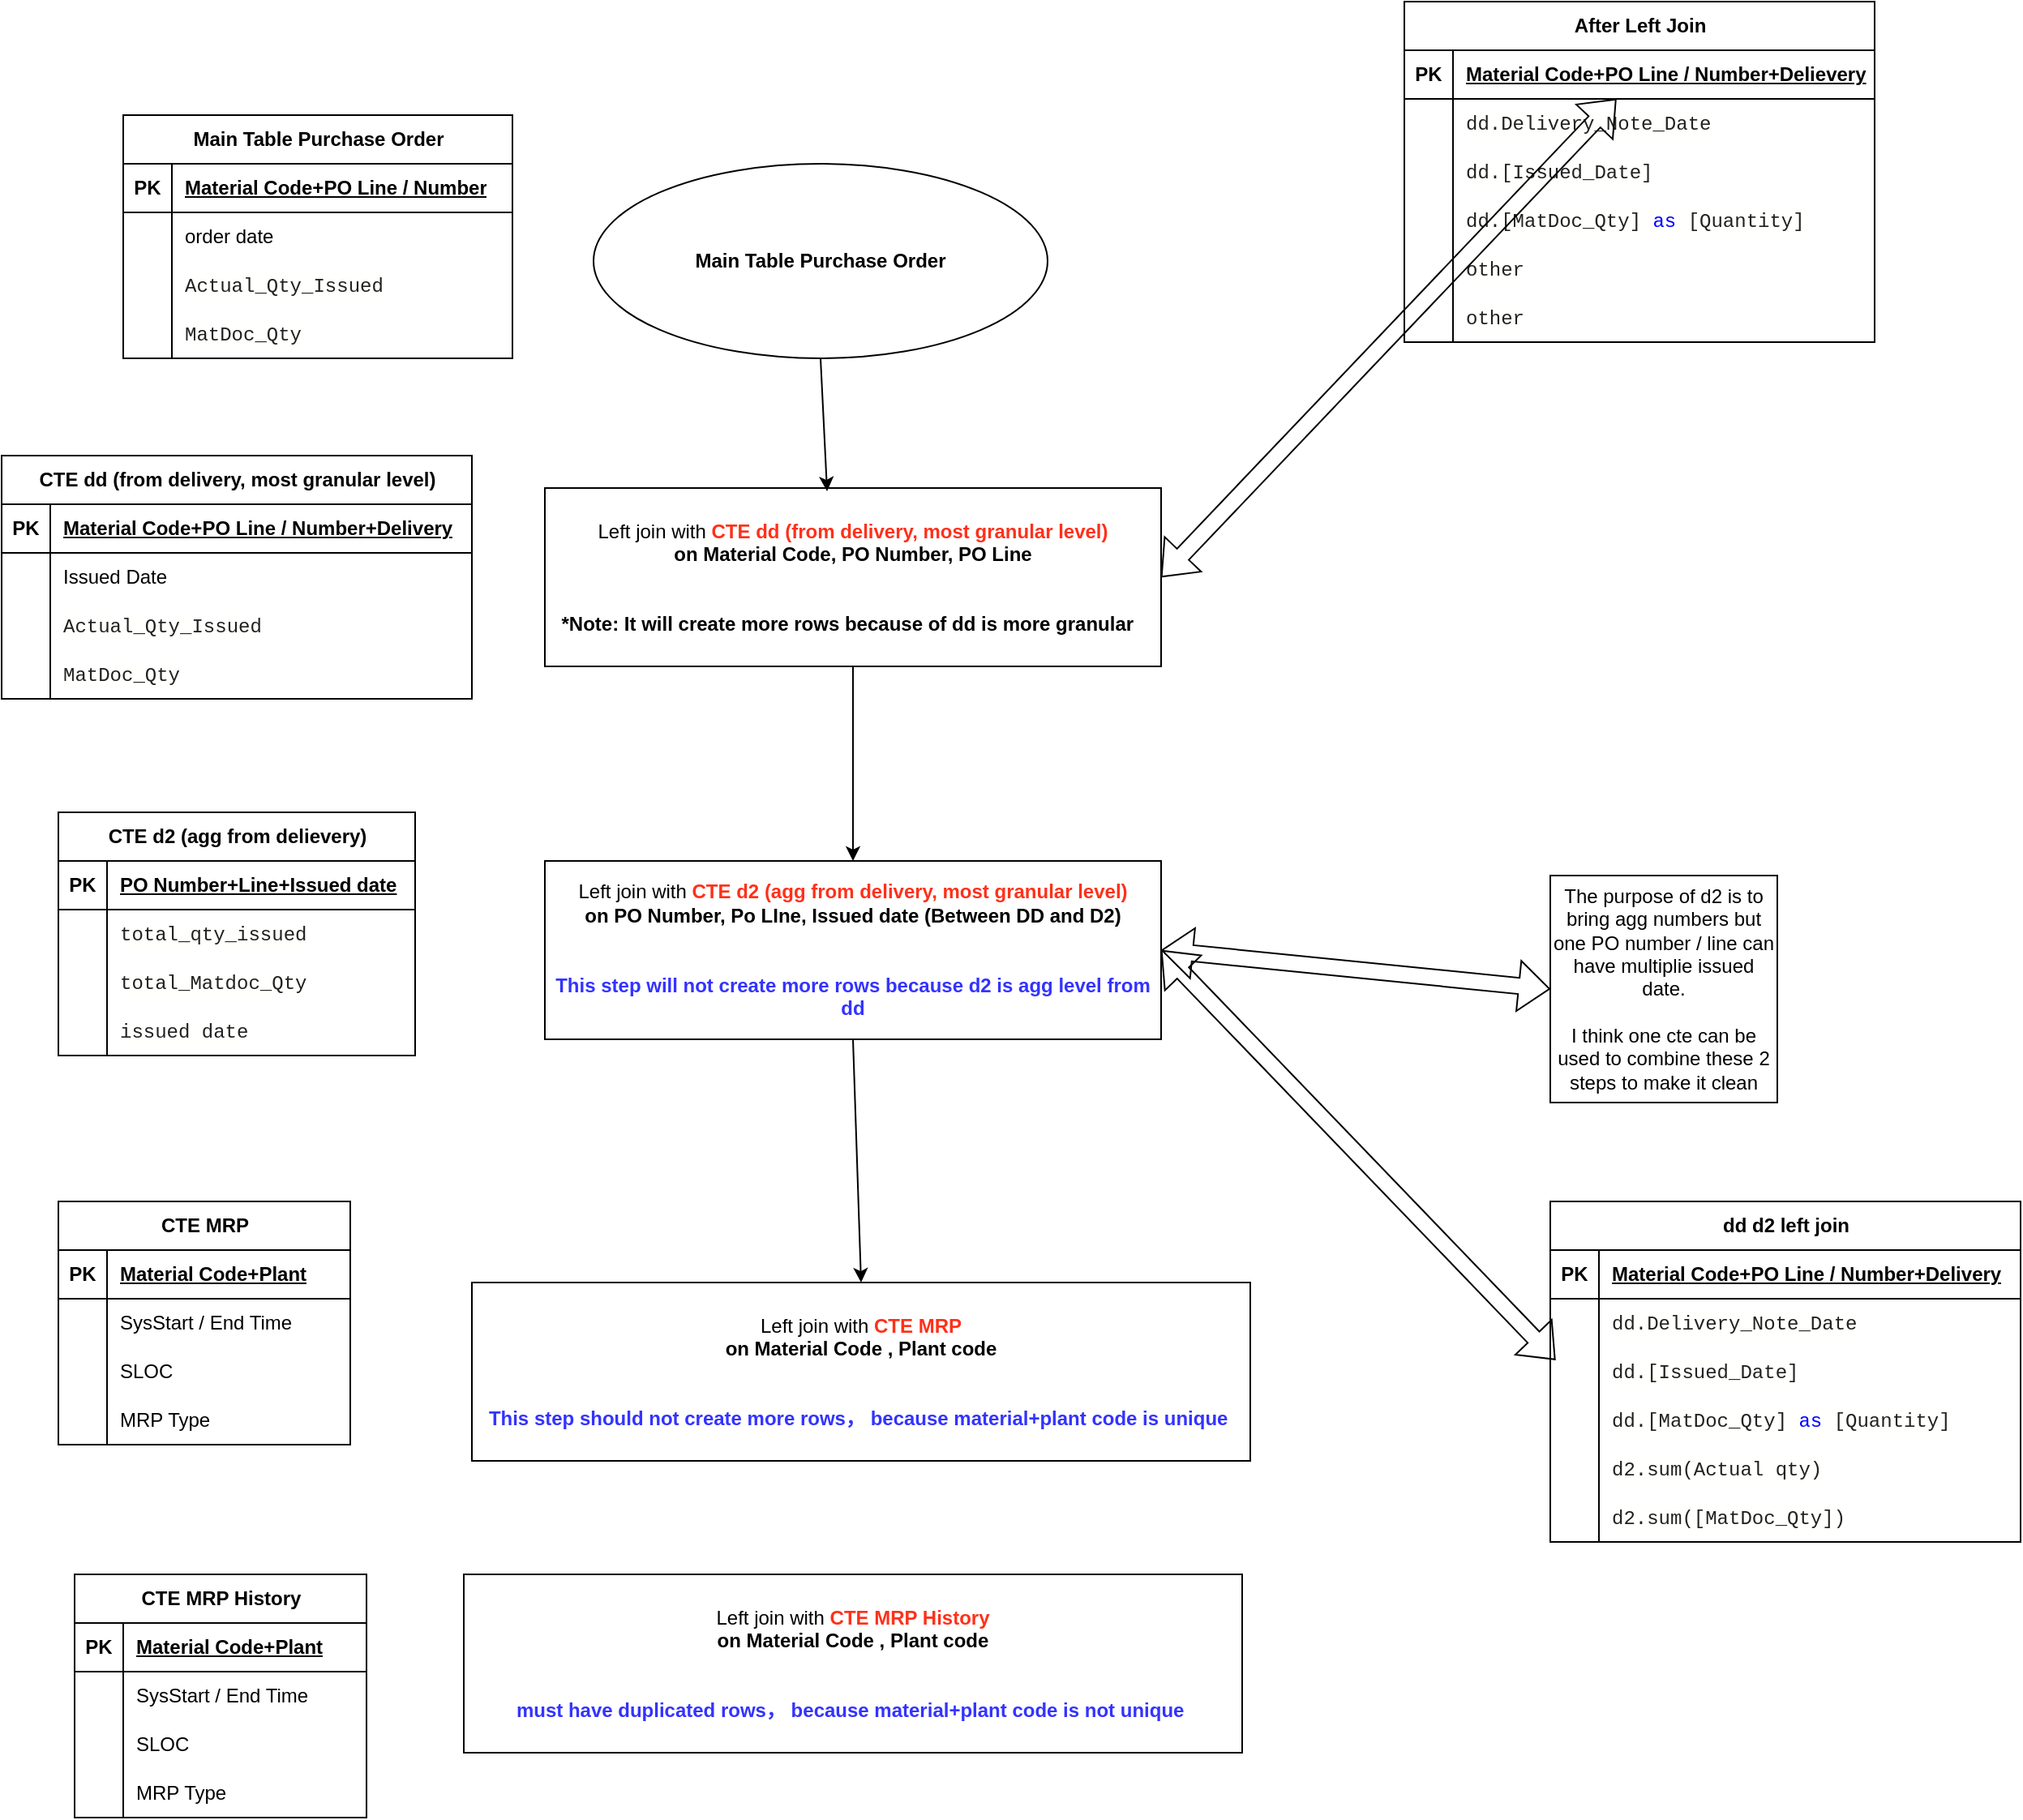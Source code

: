 <mxfile version="28.1.2">
  <diagram name="Page-1" id="b_fmg-9a3Ya5XSpqHA3M">
    <mxGraphModel dx="1418" dy="760" grid="1" gridSize="10" guides="1" tooltips="1" connect="1" arrows="1" fold="1" page="1" pageScale="1" pageWidth="827" pageHeight="1169" math="0" shadow="0">
      <root>
        <mxCell id="0" />
        <mxCell id="1" parent="0" />
        <mxCell id="8E-7h7TBiDovchugmEHx-1" value="CTE MRP" style="shape=table;startSize=30;container=1;collapsible=1;childLayout=tableLayout;fixedRows=1;rowLines=0;fontStyle=1;align=center;resizeLast=1;html=1;" vertex="1" parent="1">
          <mxGeometry x="395" y="920" width="180" height="150" as="geometry" />
        </mxCell>
        <mxCell id="8E-7h7TBiDovchugmEHx-2" value="" style="shape=tableRow;horizontal=0;startSize=0;swimlaneHead=0;swimlaneBody=0;fillColor=none;collapsible=0;dropTarget=0;points=[[0,0.5],[1,0.5]];portConstraint=eastwest;top=0;left=0;right=0;bottom=1;" vertex="1" parent="8E-7h7TBiDovchugmEHx-1">
          <mxGeometry y="30" width="180" height="30" as="geometry" />
        </mxCell>
        <mxCell id="8E-7h7TBiDovchugmEHx-3" value="PK" style="shape=partialRectangle;connectable=0;fillColor=none;top=0;left=0;bottom=0;right=0;fontStyle=1;overflow=hidden;whiteSpace=wrap;html=1;" vertex="1" parent="8E-7h7TBiDovchugmEHx-2">
          <mxGeometry width="30" height="30" as="geometry">
            <mxRectangle width="30" height="30" as="alternateBounds" />
          </mxGeometry>
        </mxCell>
        <mxCell id="8E-7h7TBiDovchugmEHx-4" value="Material Code+Plant" style="shape=partialRectangle;connectable=0;fillColor=none;top=0;left=0;bottom=0;right=0;align=left;spacingLeft=6;fontStyle=5;overflow=hidden;whiteSpace=wrap;html=1;" vertex="1" parent="8E-7h7TBiDovchugmEHx-2">
          <mxGeometry x="30" width="150" height="30" as="geometry">
            <mxRectangle width="150" height="30" as="alternateBounds" />
          </mxGeometry>
        </mxCell>
        <mxCell id="8E-7h7TBiDovchugmEHx-5" value="" style="shape=tableRow;horizontal=0;startSize=0;swimlaneHead=0;swimlaneBody=0;fillColor=none;collapsible=0;dropTarget=0;points=[[0,0.5],[1,0.5]];portConstraint=eastwest;top=0;left=0;right=0;bottom=0;" vertex="1" parent="8E-7h7TBiDovchugmEHx-1">
          <mxGeometry y="60" width="180" height="30" as="geometry" />
        </mxCell>
        <mxCell id="8E-7h7TBiDovchugmEHx-6" value="" style="shape=partialRectangle;connectable=0;fillColor=none;top=0;left=0;bottom=0;right=0;editable=1;overflow=hidden;whiteSpace=wrap;html=1;" vertex="1" parent="8E-7h7TBiDovchugmEHx-5">
          <mxGeometry width="30" height="30" as="geometry">
            <mxRectangle width="30" height="30" as="alternateBounds" />
          </mxGeometry>
        </mxCell>
        <mxCell id="8E-7h7TBiDovchugmEHx-7" value="SysStart / End Time" style="shape=partialRectangle;connectable=0;fillColor=none;top=0;left=0;bottom=0;right=0;align=left;spacingLeft=6;overflow=hidden;whiteSpace=wrap;html=1;" vertex="1" parent="8E-7h7TBiDovchugmEHx-5">
          <mxGeometry x="30" width="150" height="30" as="geometry">
            <mxRectangle width="150" height="30" as="alternateBounds" />
          </mxGeometry>
        </mxCell>
        <mxCell id="8E-7h7TBiDovchugmEHx-8" value="" style="shape=tableRow;horizontal=0;startSize=0;swimlaneHead=0;swimlaneBody=0;fillColor=none;collapsible=0;dropTarget=0;points=[[0,0.5],[1,0.5]];portConstraint=eastwest;top=0;left=0;right=0;bottom=0;" vertex="1" parent="8E-7h7TBiDovchugmEHx-1">
          <mxGeometry y="90" width="180" height="30" as="geometry" />
        </mxCell>
        <mxCell id="8E-7h7TBiDovchugmEHx-9" value="" style="shape=partialRectangle;connectable=0;fillColor=none;top=0;left=0;bottom=0;right=0;editable=1;overflow=hidden;whiteSpace=wrap;html=1;" vertex="1" parent="8E-7h7TBiDovchugmEHx-8">
          <mxGeometry width="30" height="30" as="geometry">
            <mxRectangle width="30" height="30" as="alternateBounds" />
          </mxGeometry>
        </mxCell>
        <mxCell id="8E-7h7TBiDovchugmEHx-10" value="SLOC" style="shape=partialRectangle;connectable=0;fillColor=none;top=0;left=0;bottom=0;right=0;align=left;spacingLeft=6;overflow=hidden;whiteSpace=wrap;html=1;" vertex="1" parent="8E-7h7TBiDovchugmEHx-8">
          <mxGeometry x="30" width="150" height="30" as="geometry">
            <mxRectangle width="150" height="30" as="alternateBounds" />
          </mxGeometry>
        </mxCell>
        <mxCell id="8E-7h7TBiDovchugmEHx-11" value="" style="shape=tableRow;horizontal=0;startSize=0;swimlaneHead=0;swimlaneBody=0;fillColor=none;collapsible=0;dropTarget=0;points=[[0,0.5],[1,0.5]];portConstraint=eastwest;top=0;left=0;right=0;bottom=0;" vertex="1" parent="8E-7h7TBiDovchugmEHx-1">
          <mxGeometry y="120" width="180" height="30" as="geometry" />
        </mxCell>
        <mxCell id="8E-7h7TBiDovchugmEHx-12" value="" style="shape=partialRectangle;connectable=0;fillColor=none;top=0;left=0;bottom=0;right=0;editable=1;overflow=hidden;whiteSpace=wrap;html=1;" vertex="1" parent="8E-7h7TBiDovchugmEHx-11">
          <mxGeometry width="30" height="30" as="geometry">
            <mxRectangle width="30" height="30" as="alternateBounds" />
          </mxGeometry>
        </mxCell>
        <mxCell id="8E-7h7TBiDovchugmEHx-13" value="MRP Type" style="shape=partialRectangle;connectable=0;fillColor=none;top=0;left=0;bottom=0;right=0;align=left;spacingLeft=6;overflow=hidden;whiteSpace=wrap;html=1;" vertex="1" parent="8E-7h7TBiDovchugmEHx-11">
          <mxGeometry x="30" width="150" height="30" as="geometry">
            <mxRectangle width="150" height="30" as="alternateBounds" />
          </mxGeometry>
        </mxCell>
        <mxCell id="8E-7h7TBiDovchugmEHx-14" value="CTE MRP History" style="shape=table;startSize=30;container=1;collapsible=1;childLayout=tableLayout;fixedRows=1;rowLines=0;fontStyle=1;align=center;resizeLast=1;html=1;" vertex="1" parent="1">
          <mxGeometry x="405" y="1150" width="180" height="150" as="geometry" />
        </mxCell>
        <mxCell id="8E-7h7TBiDovchugmEHx-15" value="" style="shape=tableRow;horizontal=0;startSize=0;swimlaneHead=0;swimlaneBody=0;fillColor=none;collapsible=0;dropTarget=0;points=[[0,0.5],[1,0.5]];portConstraint=eastwest;top=0;left=0;right=0;bottom=1;" vertex="1" parent="8E-7h7TBiDovchugmEHx-14">
          <mxGeometry y="30" width="180" height="30" as="geometry" />
        </mxCell>
        <mxCell id="8E-7h7TBiDovchugmEHx-16" value="PK" style="shape=partialRectangle;connectable=0;fillColor=none;top=0;left=0;bottom=0;right=0;fontStyle=1;overflow=hidden;whiteSpace=wrap;html=1;" vertex="1" parent="8E-7h7TBiDovchugmEHx-15">
          <mxGeometry width="30" height="30" as="geometry">
            <mxRectangle width="30" height="30" as="alternateBounds" />
          </mxGeometry>
        </mxCell>
        <mxCell id="8E-7h7TBiDovchugmEHx-17" value="Material Code+Plant" style="shape=partialRectangle;connectable=0;fillColor=none;top=0;left=0;bottom=0;right=0;align=left;spacingLeft=6;fontStyle=5;overflow=hidden;whiteSpace=wrap;html=1;" vertex="1" parent="8E-7h7TBiDovchugmEHx-15">
          <mxGeometry x="30" width="150" height="30" as="geometry">
            <mxRectangle width="150" height="30" as="alternateBounds" />
          </mxGeometry>
        </mxCell>
        <mxCell id="8E-7h7TBiDovchugmEHx-18" value="" style="shape=tableRow;horizontal=0;startSize=0;swimlaneHead=0;swimlaneBody=0;fillColor=none;collapsible=0;dropTarget=0;points=[[0,0.5],[1,0.5]];portConstraint=eastwest;top=0;left=0;right=0;bottom=0;" vertex="1" parent="8E-7h7TBiDovchugmEHx-14">
          <mxGeometry y="60" width="180" height="30" as="geometry" />
        </mxCell>
        <mxCell id="8E-7h7TBiDovchugmEHx-19" value="" style="shape=partialRectangle;connectable=0;fillColor=none;top=0;left=0;bottom=0;right=0;editable=1;overflow=hidden;whiteSpace=wrap;html=1;" vertex="1" parent="8E-7h7TBiDovchugmEHx-18">
          <mxGeometry width="30" height="30" as="geometry">
            <mxRectangle width="30" height="30" as="alternateBounds" />
          </mxGeometry>
        </mxCell>
        <mxCell id="8E-7h7TBiDovchugmEHx-20" value="SysStart / End Time" style="shape=partialRectangle;connectable=0;fillColor=none;top=0;left=0;bottom=0;right=0;align=left;spacingLeft=6;overflow=hidden;whiteSpace=wrap;html=1;" vertex="1" parent="8E-7h7TBiDovchugmEHx-18">
          <mxGeometry x="30" width="150" height="30" as="geometry">
            <mxRectangle width="150" height="30" as="alternateBounds" />
          </mxGeometry>
        </mxCell>
        <mxCell id="8E-7h7TBiDovchugmEHx-21" value="" style="shape=tableRow;horizontal=0;startSize=0;swimlaneHead=0;swimlaneBody=0;fillColor=none;collapsible=0;dropTarget=0;points=[[0,0.5],[1,0.5]];portConstraint=eastwest;top=0;left=0;right=0;bottom=0;" vertex="1" parent="8E-7h7TBiDovchugmEHx-14">
          <mxGeometry y="90" width="180" height="30" as="geometry" />
        </mxCell>
        <mxCell id="8E-7h7TBiDovchugmEHx-22" value="" style="shape=partialRectangle;connectable=0;fillColor=none;top=0;left=0;bottom=0;right=0;editable=1;overflow=hidden;whiteSpace=wrap;html=1;" vertex="1" parent="8E-7h7TBiDovchugmEHx-21">
          <mxGeometry width="30" height="30" as="geometry">
            <mxRectangle width="30" height="30" as="alternateBounds" />
          </mxGeometry>
        </mxCell>
        <mxCell id="8E-7h7TBiDovchugmEHx-23" value="SLOC" style="shape=partialRectangle;connectable=0;fillColor=none;top=0;left=0;bottom=0;right=0;align=left;spacingLeft=6;overflow=hidden;whiteSpace=wrap;html=1;" vertex="1" parent="8E-7h7TBiDovchugmEHx-21">
          <mxGeometry x="30" width="150" height="30" as="geometry">
            <mxRectangle width="150" height="30" as="alternateBounds" />
          </mxGeometry>
        </mxCell>
        <mxCell id="8E-7h7TBiDovchugmEHx-24" value="" style="shape=tableRow;horizontal=0;startSize=0;swimlaneHead=0;swimlaneBody=0;fillColor=none;collapsible=0;dropTarget=0;points=[[0,0.5],[1,0.5]];portConstraint=eastwest;top=0;left=0;right=0;bottom=0;" vertex="1" parent="8E-7h7TBiDovchugmEHx-14">
          <mxGeometry y="120" width="180" height="30" as="geometry" />
        </mxCell>
        <mxCell id="8E-7h7TBiDovchugmEHx-25" value="" style="shape=partialRectangle;connectable=0;fillColor=none;top=0;left=0;bottom=0;right=0;editable=1;overflow=hidden;whiteSpace=wrap;html=1;" vertex="1" parent="8E-7h7TBiDovchugmEHx-24">
          <mxGeometry width="30" height="30" as="geometry">
            <mxRectangle width="30" height="30" as="alternateBounds" />
          </mxGeometry>
        </mxCell>
        <mxCell id="8E-7h7TBiDovchugmEHx-26" value="MRP Type" style="shape=partialRectangle;connectable=0;fillColor=none;top=0;left=0;bottom=0;right=0;align=left;spacingLeft=6;overflow=hidden;whiteSpace=wrap;html=1;" vertex="1" parent="8E-7h7TBiDovchugmEHx-24">
          <mxGeometry x="30" width="150" height="30" as="geometry">
            <mxRectangle width="150" height="30" as="alternateBounds" />
          </mxGeometry>
        </mxCell>
        <mxCell id="8E-7h7TBiDovchugmEHx-27" value="CTE d2 (agg from delievery)" style="shape=table;startSize=30;container=1;collapsible=1;childLayout=tableLayout;fixedRows=1;rowLines=0;fontStyle=1;align=center;resizeLast=1;html=1;" vertex="1" parent="1">
          <mxGeometry x="395" y="680" width="220" height="150" as="geometry" />
        </mxCell>
        <mxCell id="8E-7h7TBiDovchugmEHx-28" value="" style="shape=tableRow;horizontal=0;startSize=0;swimlaneHead=0;swimlaneBody=0;fillColor=none;collapsible=0;dropTarget=0;points=[[0,0.5],[1,0.5]];portConstraint=eastwest;top=0;left=0;right=0;bottom=1;" vertex="1" parent="8E-7h7TBiDovchugmEHx-27">
          <mxGeometry y="30" width="220" height="30" as="geometry" />
        </mxCell>
        <mxCell id="8E-7h7TBiDovchugmEHx-29" value="PK" style="shape=partialRectangle;connectable=0;fillColor=none;top=0;left=0;bottom=0;right=0;fontStyle=1;overflow=hidden;whiteSpace=wrap;html=1;" vertex="1" parent="8E-7h7TBiDovchugmEHx-28">
          <mxGeometry width="30" height="30" as="geometry">
            <mxRectangle width="30" height="30" as="alternateBounds" />
          </mxGeometry>
        </mxCell>
        <mxCell id="8E-7h7TBiDovchugmEHx-30" value="PO Number+Line+Issued date" style="shape=partialRectangle;connectable=0;fillColor=none;top=0;left=0;bottom=0;right=0;align=left;spacingLeft=6;fontStyle=5;overflow=hidden;whiteSpace=wrap;html=1;" vertex="1" parent="8E-7h7TBiDovchugmEHx-28">
          <mxGeometry x="30" width="190" height="30" as="geometry">
            <mxRectangle width="190" height="30" as="alternateBounds" />
          </mxGeometry>
        </mxCell>
        <mxCell id="8E-7h7TBiDovchugmEHx-31" value="" style="shape=tableRow;horizontal=0;startSize=0;swimlaneHead=0;swimlaneBody=0;fillColor=none;collapsible=0;dropTarget=0;points=[[0,0.5],[1,0.5]];portConstraint=eastwest;top=0;left=0;right=0;bottom=0;" vertex="1" parent="8E-7h7TBiDovchugmEHx-27">
          <mxGeometry y="60" width="220" height="30" as="geometry" />
        </mxCell>
        <mxCell id="8E-7h7TBiDovchugmEHx-32" value="" style="shape=partialRectangle;connectable=0;fillColor=none;top=0;left=0;bottom=0;right=0;editable=1;overflow=hidden;whiteSpace=wrap;html=1;" vertex="1" parent="8E-7h7TBiDovchugmEHx-31">
          <mxGeometry width="30" height="30" as="geometry">
            <mxRectangle width="30" height="30" as="alternateBounds" />
          </mxGeometry>
        </mxCell>
        <mxCell id="8E-7h7TBiDovchugmEHx-33" value="&lt;div style=&quot;color: rgb(33, 33, 33); background-color: rgb(255, 255, 254); font-family: Consolas, &amp;quot;Courier New&amp;quot;, monospace; line-height: 16px; white-space: pre;&quot;&gt;total_qty_issued&lt;/div&gt;" style="shape=partialRectangle;connectable=0;fillColor=none;top=0;left=0;bottom=0;right=0;align=left;spacingLeft=6;overflow=hidden;whiteSpace=wrap;html=1;" vertex="1" parent="8E-7h7TBiDovchugmEHx-31">
          <mxGeometry x="30" width="190" height="30" as="geometry">
            <mxRectangle width="190" height="30" as="alternateBounds" />
          </mxGeometry>
        </mxCell>
        <mxCell id="8E-7h7TBiDovchugmEHx-34" value="" style="shape=tableRow;horizontal=0;startSize=0;swimlaneHead=0;swimlaneBody=0;fillColor=none;collapsible=0;dropTarget=0;points=[[0,0.5],[1,0.5]];portConstraint=eastwest;top=0;left=0;right=0;bottom=0;" vertex="1" parent="8E-7h7TBiDovchugmEHx-27">
          <mxGeometry y="90" width="220" height="30" as="geometry" />
        </mxCell>
        <mxCell id="8E-7h7TBiDovchugmEHx-35" value="" style="shape=partialRectangle;connectable=0;fillColor=none;top=0;left=0;bottom=0;right=0;editable=1;overflow=hidden;whiteSpace=wrap;html=1;" vertex="1" parent="8E-7h7TBiDovchugmEHx-34">
          <mxGeometry width="30" height="30" as="geometry">
            <mxRectangle width="30" height="30" as="alternateBounds" />
          </mxGeometry>
        </mxCell>
        <mxCell id="8E-7h7TBiDovchugmEHx-36" value="&lt;div style=&quot;color: rgb(33, 33, 33); background-color: rgb(255, 255, 254); font-family: Consolas, &amp;quot;Courier New&amp;quot;, monospace; line-height: 16px; white-space: pre;&quot;&gt;total_Matdoc_Qty&lt;/div&gt;" style="shape=partialRectangle;connectable=0;fillColor=none;top=0;left=0;bottom=0;right=0;align=left;spacingLeft=6;overflow=hidden;whiteSpace=wrap;html=1;" vertex="1" parent="8E-7h7TBiDovchugmEHx-34">
          <mxGeometry x="30" width="190" height="30" as="geometry">
            <mxRectangle width="190" height="30" as="alternateBounds" />
          </mxGeometry>
        </mxCell>
        <mxCell id="8E-7h7TBiDovchugmEHx-37" value="" style="shape=tableRow;horizontal=0;startSize=0;swimlaneHead=0;swimlaneBody=0;fillColor=none;collapsible=0;dropTarget=0;points=[[0,0.5],[1,0.5]];portConstraint=eastwest;top=0;left=0;right=0;bottom=0;" vertex="1" parent="8E-7h7TBiDovchugmEHx-27">
          <mxGeometry y="120" width="220" height="30" as="geometry" />
        </mxCell>
        <mxCell id="8E-7h7TBiDovchugmEHx-38" value="" style="shape=partialRectangle;connectable=0;fillColor=none;top=0;left=0;bottom=0;right=0;editable=1;overflow=hidden;whiteSpace=wrap;html=1;" vertex="1" parent="8E-7h7TBiDovchugmEHx-37">
          <mxGeometry width="30" height="30" as="geometry">
            <mxRectangle width="30" height="30" as="alternateBounds" />
          </mxGeometry>
        </mxCell>
        <mxCell id="8E-7h7TBiDovchugmEHx-39" value="&lt;div style=&quot;color: rgb(33, 33, 33); background-color: rgb(255, 255, 254); font-family: Consolas, &amp;quot;Courier New&amp;quot;, monospace; line-height: 16px; white-space: pre;&quot;&gt;issued date&lt;/div&gt;" style="shape=partialRectangle;connectable=0;fillColor=none;top=0;left=0;bottom=0;right=0;align=left;spacingLeft=6;overflow=hidden;whiteSpace=wrap;html=1;" vertex="1" parent="8E-7h7TBiDovchugmEHx-37">
          <mxGeometry x="30" width="190" height="30" as="geometry">
            <mxRectangle width="190" height="30" as="alternateBounds" />
          </mxGeometry>
        </mxCell>
        <mxCell id="8E-7h7TBiDovchugmEHx-40" value="CTE dd (from delivery, most granular level)" style="shape=table;startSize=30;container=1;collapsible=1;childLayout=tableLayout;fixedRows=1;rowLines=0;fontStyle=1;align=center;resizeLast=1;html=1;" vertex="1" parent="1">
          <mxGeometry x="360" y="460" width="290" height="150" as="geometry" />
        </mxCell>
        <mxCell id="8E-7h7TBiDovchugmEHx-41" value="" style="shape=tableRow;horizontal=0;startSize=0;swimlaneHead=0;swimlaneBody=0;fillColor=none;collapsible=0;dropTarget=0;points=[[0,0.5],[1,0.5]];portConstraint=eastwest;top=0;left=0;right=0;bottom=1;" vertex="1" parent="8E-7h7TBiDovchugmEHx-40">
          <mxGeometry y="30" width="290" height="30" as="geometry" />
        </mxCell>
        <mxCell id="8E-7h7TBiDovchugmEHx-42" value="PK" style="shape=partialRectangle;connectable=0;fillColor=none;top=0;left=0;bottom=0;right=0;fontStyle=1;overflow=hidden;whiteSpace=wrap;html=1;" vertex="1" parent="8E-7h7TBiDovchugmEHx-41">
          <mxGeometry width="30" height="30" as="geometry">
            <mxRectangle width="30" height="30" as="alternateBounds" />
          </mxGeometry>
        </mxCell>
        <mxCell id="8E-7h7TBiDovchugmEHx-43" value="Material Code+PO Line / Number+Delivery" style="shape=partialRectangle;connectable=0;fillColor=none;top=0;left=0;bottom=0;right=0;align=left;spacingLeft=6;fontStyle=5;overflow=hidden;whiteSpace=wrap;html=1;" vertex="1" parent="8E-7h7TBiDovchugmEHx-41">
          <mxGeometry x="30" width="260" height="30" as="geometry">
            <mxRectangle width="260" height="30" as="alternateBounds" />
          </mxGeometry>
        </mxCell>
        <mxCell id="8E-7h7TBiDovchugmEHx-44" value="" style="shape=tableRow;horizontal=0;startSize=0;swimlaneHead=0;swimlaneBody=0;fillColor=none;collapsible=0;dropTarget=0;points=[[0,0.5],[1,0.5]];portConstraint=eastwest;top=0;left=0;right=0;bottom=0;" vertex="1" parent="8E-7h7TBiDovchugmEHx-40">
          <mxGeometry y="60" width="290" height="30" as="geometry" />
        </mxCell>
        <mxCell id="8E-7h7TBiDovchugmEHx-45" value="" style="shape=partialRectangle;connectable=0;fillColor=none;top=0;left=0;bottom=0;right=0;editable=1;overflow=hidden;whiteSpace=wrap;html=1;" vertex="1" parent="8E-7h7TBiDovchugmEHx-44">
          <mxGeometry width="30" height="30" as="geometry">
            <mxRectangle width="30" height="30" as="alternateBounds" />
          </mxGeometry>
        </mxCell>
        <mxCell id="8E-7h7TBiDovchugmEHx-46" value="Issued Date" style="shape=partialRectangle;connectable=0;fillColor=none;top=0;left=0;bottom=0;right=0;align=left;spacingLeft=6;overflow=hidden;whiteSpace=wrap;html=1;" vertex="1" parent="8E-7h7TBiDovchugmEHx-44">
          <mxGeometry x="30" width="260" height="30" as="geometry">
            <mxRectangle width="260" height="30" as="alternateBounds" />
          </mxGeometry>
        </mxCell>
        <mxCell id="8E-7h7TBiDovchugmEHx-47" value="" style="shape=tableRow;horizontal=0;startSize=0;swimlaneHead=0;swimlaneBody=0;fillColor=none;collapsible=0;dropTarget=0;points=[[0,0.5],[1,0.5]];portConstraint=eastwest;top=0;left=0;right=0;bottom=0;" vertex="1" parent="8E-7h7TBiDovchugmEHx-40">
          <mxGeometry y="90" width="290" height="30" as="geometry" />
        </mxCell>
        <mxCell id="8E-7h7TBiDovchugmEHx-48" value="" style="shape=partialRectangle;connectable=0;fillColor=none;top=0;left=0;bottom=0;right=0;editable=1;overflow=hidden;whiteSpace=wrap;html=1;" vertex="1" parent="8E-7h7TBiDovchugmEHx-47">
          <mxGeometry width="30" height="30" as="geometry">
            <mxRectangle width="30" height="30" as="alternateBounds" />
          </mxGeometry>
        </mxCell>
        <mxCell id="8E-7h7TBiDovchugmEHx-49" value="&lt;div style=&quot;color: rgb(33, 33, 33); background-color: rgb(255, 255, 254); font-family: Consolas, &amp;quot;Courier New&amp;quot;, monospace; line-height: 16px; white-space: pre;&quot;&gt;Actual_Qty_Issued&lt;/div&gt;" style="shape=partialRectangle;connectable=0;fillColor=none;top=0;left=0;bottom=0;right=0;align=left;spacingLeft=6;overflow=hidden;whiteSpace=wrap;html=1;" vertex="1" parent="8E-7h7TBiDovchugmEHx-47">
          <mxGeometry x="30" width="260" height="30" as="geometry">
            <mxRectangle width="260" height="30" as="alternateBounds" />
          </mxGeometry>
        </mxCell>
        <mxCell id="8E-7h7TBiDovchugmEHx-50" value="" style="shape=tableRow;horizontal=0;startSize=0;swimlaneHead=0;swimlaneBody=0;fillColor=none;collapsible=0;dropTarget=0;points=[[0,0.5],[1,0.5]];portConstraint=eastwest;top=0;left=0;right=0;bottom=0;" vertex="1" parent="8E-7h7TBiDovchugmEHx-40">
          <mxGeometry y="120" width="290" height="30" as="geometry" />
        </mxCell>
        <mxCell id="8E-7h7TBiDovchugmEHx-51" value="" style="shape=partialRectangle;connectable=0;fillColor=none;top=0;left=0;bottom=0;right=0;editable=1;overflow=hidden;whiteSpace=wrap;html=1;" vertex="1" parent="8E-7h7TBiDovchugmEHx-50">
          <mxGeometry width="30" height="30" as="geometry">
            <mxRectangle width="30" height="30" as="alternateBounds" />
          </mxGeometry>
        </mxCell>
        <mxCell id="8E-7h7TBiDovchugmEHx-52" value="&lt;div style=&quot;color: rgb(33, 33, 33); background-color: rgb(255, 255, 254); font-family: Consolas, &amp;quot;Courier New&amp;quot;, monospace; line-height: 16px; white-space: pre;&quot;&gt;MatDoc_Qty&lt;/div&gt;" style="shape=partialRectangle;connectable=0;fillColor=none;top=0;left=0;bottom=0;right=0;align=left;spacingLeft=6;overflow=hidden;whiteSpace=wrap;html=1;" vertex="1" parent="8E-7h7TBiDovchugmEHx-50">
          <mxGeometry x="30" width="260" height="30" as="geometry">
            <mxRectangle width="260" height="30" as="alternateBounds" />
          </mxGeometry>
        </mxCell>
        <mxCell id="8E-7h7TBiDovchugmEHx-53" value="Main Table Purchase Order" style="shape=table;startSize=30;container=1;collapsible=1;childLayout=tableLayout;fixedRows=1;rowLines=0;fontStyle=1;align=center;resizeLast=1;html=1;" vertex="1" parent="1">
          <mxGeometry x="435" y="250" width="240" height="150" as="geometry" />
        </mxCell>
        <mxCell id="8E-7h7TBiDovchugmEHx-54" value="" style="shape=tableRow;horizontal=0;startSize=0;swimlaneHead=0;swimlaneBody=0;fillColor=none;collapsible=0;dropTarget=0;points=[[0,0.5],[1,0.5]];portConstraint=eastwest;top=0;left=0;right=0;bottom=1;" vertex="1" parent="8E-7h7TBiDovchugmEHx-53">
          <mxGeometry y="30" width="240" height="30" as="geometry" />
        </mxCell>
        <mxCell id="8E-7h7TBiDovchugmEHx-55" value="PK" style="shape=partialRectangle;connectable=0;fillColor=none;top=0;left=0;bottom=0;right=0;fontStyle=1;overflow=hidden;whiteSpace=wrap;html=1;" vertex="1" parent="8E-7h7TBiDovchugmEHx-54">
          <mxGeometry width="30" height="30" as="geometry">
            <mxRectangle width="30" height="30" as="alternateBounds" />
          </mxGeometry>
        </mxCell>
        <mxCell id="8E-7h7TBiDovchugmEHx-56" value="Material Code+PO Line / Number" style="shape=partialRectangle;connectable=0;fillColor=none;top=0;left=0;bottom=0;right=0;align=left;spacingLeft=6;fontStyle=5;overflow=hidden;whiteSpace=wrap;html=1;" vertex="1" parent="8E-7h7TBiDovchugmEHx-54">
          <mxGeometry x="30" width="210" height="30" as="geometry">
            <mxRectangle width="210" height="30" as="alternateBounds" />
          </mxGeometry>
        </mxCell>
        <mxCell id="8E-7h7TBiDovchugmEHx-57" value="" style="shape=tableRow;horizontal=0;startSize=0;swimlaneHead=0;swimlaneBody=0;fillColor=none;collapsible=0;dropTarget=0;points=[[0,0.5],[1,0.5]];portConstraint=eastwest;top=0;left=0;right=0;bottom=0;" vertex="1" parent="8E-7h7TBiDovchugmEHx-53">
          <mxGeometry y="60" width="240" height="30" as="geometry" />
        </mxCell>
        <mxCell id="8E-7h7TBiDovchugmEHx-58" value="" style="shape=partialRectangle;connectable=0;fillColor=none;top=0;left=0;bottom=0;right=0;editable=1;overflow=hidden;whiteSpace=wrap;html=1;" vertex="1" parent="8E-7h7TBiDovchugmEHx-57">
          <mxGeometry width="30" height="30" as="geometry">
            <mxRectangle width="30" height="30" as="alternateBounds" />
          </mxGeometry>
        </mxCell>
        <mxCell id="8E-7h7TBiDovchugmEHx-59" value="order date" style="shape=partialRectangle;connectable=0;fillColor=none;top=0;left=0;bottom=0;right=0;align=left;spacingLeft=6;overflow=hidden;whiteSpace=wrap;html=1;" vertex="1" parent="8E-7h7TBiDovchugmEHx-57">
          <mxGeometry x="30" width="210" height="30" as="geometry">
            <mxRectangle width="210" height="30" as="alternateBounds" />
          </mxGeometry>
        </mxCell>
        <mxCell id="8E-7h7TBiDovchugmEHx-60" value="" style="shape=tableRow;horizontal=0;startSize=0;swimlaneHead=0;swimlaneBody=0;fillColor=none;collapsible=0;dropTarget=0;points=[[0,0.5],[1,0.5]];portConstraint=eastwest;top=0;left=0;right=0;bottom=0;" vertex="1" parent="8E-7h7TBiDovchugmEHx-53">
          <mxGeometry y="90" width="240" height="30" as="geometry" />
        </mxCell>
        <mxCell id="8E-7h7TBiDovchugmEHx-61" value="" style="shape=partialRectangle;connectable=0;fillColor=none;top=0;left=0;bottom=0;right=0;editable=1;overflow=hidden;whiteSpace=wrap;html=1;" vertex="1" parent="8E-7h7TBiDovchugmEHx-60">
          <mxGeometry width="30" height="30" as="geometry">
            <mxRectangle width="30" height="30" as="alternateBounds" />
          </mxGeometry>
        </mxCell>
        <mxCell id="8E-7h7TBiDovchugmEHx-62" value="&lt;div style=&quot;color: rgb(33, 33, 33); background-color: rgb(255, 255, 254); font-family: Consolas, &amp;quot;Courier New&amp;quot;, monospace; line-height: 16px; white-space: pre;&quot;&gt;Actual_Qty_Issued&lt;/div&gt;" style="shape=partialRectangle;connectable=0;fillColor=none;top=0;left=0;bottom=0;right=0;align=left;spacingLeft=6;overflow=hidden;whiteSpace=wrap;html=1;" vertex="1" parent="8E-7h7TBiDovchugmEHx-60">
          <mxGeometry x="30" width="210" height="30" as="geometry">
            <mxRectangle width="210" height="30" as="alternateBounds" />
          </mxGeometry>
        </mxCell>
        <mxCell id="8E-7h7TBiDovchugmEHx-63" value="" style="shape=tableRow;horizontal=0;startSize=0;swimlaneHead=0;swimlaneBody=0;fillColor=none;collapsible=0;dropTarget=0;points=[[0,0.5],[1,0.5]];portConstraint=eastwest;top=0;left=0;right=0;bottom=0;" vertex="1" parent="8E-7h7TBiDovchugmEHx-53">
          <mxGeometry y="120" width="240" height="30" as="geometry" />
        </mxCell>
        <mxCell id="8E-7h7TBiDovchugmEHx-64" value="" style="shape=partialRectangle;connectable=0;fillColor=none;top=0;left=0;bottom=0;right=0;editable=1;overflow=hidden;whiteSpace=wrap;html=1;" vertex="1" parent="8E-7h7TBiDovchugmEHx-63">
          <mxGeometry width="30" height="30" as="geometry">
            <mxRectangle width="30" height="30" as="alternateBounds" />
          </mxGeometry>
        </mxCell>
        <mxCell id="8E-7h7TBiDovchugmEHx-65" value="&lt;div style=&quot;color: rgb(33, 33, 33); background-color: rgb(255, 255, 254); font-family: Consolas, &amp;quot;Courier New&amp;quot;, monospace; line-height: 16px; white-space: pre;&quot;&gt;MatDoc_Qty&lt;/div&gt;" style="shape=partialRectangle;connectable=0;fillColor=none;top=0;left=0;bottom=0;right=0;align=left;spacingLeft=6;overflow=hidden;whiteSpace=wrap;html=1;" vertex="1" parent="8E-7h7TBiDovchugmEHx-63">
          <mxGeometry x="30" width="210" height="30" as="geometry">
            <mxRectangle width="210" height="30" as="alternateBounds" />
          </mxGeometry>
        </mxCell>
        <mxCell id="8E-7h7TBiDovchugmEHx-66" value="&lt;span style=&quot;font-weight: 700; text-wrap-mode: nowrap;&quot;&gt;Main Table Purchase Order&lt;/span&gt;" style="ellipse;whiteSpace=wrap;html=1;" vertex="1" parent="1">
          <mxGeometry x="725" y="280" width="280" height="120" as="geometry" />
        </mxCell>
        <mxCell id="8E-7h7TBiDovchugmEHx-67" value="Left join with&amp;nbsp;&lt;span style=&quot;font-weight: 700; text-wrap-mode: nowrap;&quot;&gt;&lt;font style=&quot;color: rgb(255, 48, 25);&quot;&gt;CTE dd (from delivery, most granular level)&lt;/font&gt;&lt;/span&gt;&lt;div&gt;&lt;span style=&quot;font-weight: 700; text-wrap-mode: nowrap;&quot;&gt;on Material Code, PO Number, PO Line&lt;/span&gt;&lt;/div&gt;&lt;div&gt;&lt;span style=&quot;font-weight: 700; text-wrap-mode: nowrap;&quot;&gt;&lt;br&gt;&lt;/span&gt;&lt;/div&gt;&lt;div&gt;&lt;span style=&quot;font-weight: 700; text-wrap-mode: nowrap;&quot;&gt;&lt;br&gt;&lt;/span&gt;&lt;/div&gt;&lt;div&gt;&lt;span style=&quot;font-weight: 700; text-wrap-mode: nowrap;&quot;&gt;*Note: It will create more rows because of dd is more&amp;nbsp;&lt;/span&gt;&lt;span style=&quot;font-weight: 700; text-wrap-mode: nowrap; background-color: transparent; color: light-dark(rgb(0, 0, 0), rgb(255, 255, 255));&quot;&gt;granular&lt;/span&gt;&lt;span style=&quot;font-weight: 700; text-wrap-mode: nowrap; background-color: transparent; color: light-dark(rgb(0, 0, 0), rgb(255, 255, 255));&quot;&gt;&amp;nbsp;&lt;/span&gt;&lt;span style=&quot;font-weight: 700; text-wrap-mode: nowrap; background-color: transparent; color: light-dark(rgb(0, 0, 0), rgb(255, 255, 255));&quot;&gt;&amp;nbsp;&lt;/span&gt;&lt;/div&gt;" style="rounded=0;whiteSpace=wrap;html=1;" vertex="1" parent="1">
          <mxGeometry x="695" y="480" width="380" height="110" as="geometry" />
        </mxCell>
        <mxCell id="8E-7h7TBiDovchugmEHx-68" value="" style="endArrow=classic;html=1;rounded=0;exitX=0.5;exitY=1;exitDx=0;exitDy=0;entryX=0.458;entryY=0.018;entryDx=0;entryDy=0;entryPerimeter=0;" edge="1" parent="1" source="8E-7h7TBiDovchugmEHx-66" target="8E-7h7TBiDovchugmEHx-67">
          <mxGeometry width="50" height="50" relative="1" as="geometry">
            <mxPoint x="765" y="260" as="sourcePoint" />
            <mxPoint x="815" y="210" as="targetPoint" />
          </mxGeometry>
        </mxCell>
        <mxCell id="8E-7h7TBiDovchugmEHx-69" value="After Left Join" style="shape=table;startSize=30;container=1;collapsible=1;childLayout=tableLayout;fixedRows=1;rowLines=0;fontStyle=1;align=center;resizeLast=1;html=1;" vertex="1" parent="1">
          <mxGeometry x="1225" y="180" width="290" height="210" as="geometry" />
        </mxCell>
        <mxCell id="8E-7h7TBiDovchugmEHx-70" value="" style="shape=tableRow;horizontal=0;startSize=0;swimlaneHead=0;swimlaneBody=0;fillColor=none;collapsible=0;dropTarget=0;points=[[0,0.5],[1,0.5]];portConstraint=eastwest;top=0;left=0;right=0;bottom=1;" vertex="1" parent="8E-7h7TBiDovchugmEHx-69">
          <mxGeometry y="30" width="290" height="30" as="geometry" />
        </mxCell>
        <mxCell id="8E-7h7TBiDovchugmEHx-71" value="PK" style="shape=partialRectangle;connectable=0;fillColor=none;top=0;left=0;bottom=0;right=0;fontStyle=1;overflow=hidden;whiteSpace=wrap;html=1;" vertex="1" parent="8E-7h7TBiDovchugmEHx-70">
          <mxGeometry width="30" height="30" as="geometry">
            <mxRectangle width="30" height="30" as="alternateBounds" />
          </mxGeometry>
        </mxCell>
        <mxCell id="8E-7h7TBiDovchugmEHx-72" value="Material Code+PO Line / Number+Delievery" style="shape=partialRectangle;connectable=0;fillColor=none;top=0;left=0;bottom=0;right=0;align=left;spacingLeft=6;fontStyle=5;overflow=hidden;whiteSpace=wrap;html=1;" vertex="1" parent="8E-7h7TBiDovchugmEHx-70">
          <mxGeometry x="30" width="260" height="30" as="geometry">
            <mxRectangle width="260" height="30" as="alternateBounds" />
          </mxGeometry>
        </mxCell>
        <mxCell id="8E-7h7TBiDovchugmEHx-73" value="" style="shape=tableRow;horizontal=0;startSize=0;swimlaneHead=0;swimlaneBody=0;fillColor=none;collapsible=0;dropTarget=0;points=[[0,0.5],[1,0.5]];portConstraint=eastwest;top=0;left=0;right=0;bottom=0;" vertex="1" parent="8E-7h7TBiDovchugmEHx-69">
          <mxGeometry y="60" width="290" height="30" as="geometry" />
        </mxCell>
        <mxCell id="8E-7h7TBiDovchugmEHx-74" value="" style="shape=partialRectangle;connectable=0;fillColor=none;top=0;left=0;bottom=0;right=0;editable=1;overflow=hidden;whiteSpace=wrap;html=1;" vertex="1" parent="8E-7h7TBiDovchugmEHx-73">
          <mxGeometry width="30" height="30" as="geometry">
            <mxRectangle width="30" height="30" as="alternateBounds" />
          </mxGeometry>
        </mxCell>
        <mxCell id="8E-7h7TBiDovchugmEHx-75" value="&lt;div style=&quot;color: rgb(33, 33, 33); background-color: rgb(255, 255, 254); font-family: Consolas, &amp;quot;Courier New&amp;quot;, monospace; line-height: 16px; white-space: pre;&quot;&gt;dd.Delivery_Note_Date&lt;/div&gt;" style="shape=partialRectangle;connectable=0;fillColor=none;top=0;left=0;bottom=0;right=0;align=left;spacingLeft=6;overflow=hidden;whiteSpace=wrap;html=1;" vertex="1" parent="8E-7h7TBiDovchugmEHx-73">
          <mxGeometry x="30" width="260" height="30" as="geometry">
            <mxRectangle width="260" height="30" as="alternateBounds" />
          </mxGeometry>
        </mxCell>
        <mxCell id="8E-7h7TBiDovchugmEHx-76" value="" style="shape=tableRow;horizontal=0;startSize=0;swimlaneHead=0;swimlaneBody=0;fillColor=none;collapsible=0;dropTarget=0;points=[[0,0.5],[1,0.5]];portConstraint=eastwest;top=0;left=0;right=0;bottom=0;" vertex="1" parent="8E-7h7TBiDovchugmEHx-69">
          <mxGeometry y="90" width="290" height="30" as="geometry" />
        </mxCell>
        <mxCell id="8E-7h7TBiDovchugmEHx-77" value="" style="shape=partialRectangle;connectable=0;fillColor=none;top=0;left=0;bottom=0;right=0;editable=1;overflow=hidden;whiteSpace=wrap;html=1;" vertex="1" parent="8E-7h7TBiDovchugmEHx-76">
          <mxGeometry width="30" height="30" as="geometry">
            <mxRectangle width="30" height="30" as="alternateBounds" />
          </mxGeometry>
        </mxCell>
        <mxCell id="8E-7h7TBiDovchugmEHx-78" value="&lt;div style=&quot;color: rgb(33, 33, 33); background-color: rgb(255, 255, 254); font-family: Consolas, &amp;quot;Courier New&amp;quot;, monospace; line-height: 16px; white-space: pre;&quot;&gt;&lt;div style=&quot;line-height: 16px;&quot;&gt;dd.[Issued_Date]&lt;/div&gt;&lt;/div&gt;" style="shape=partialRectangle;connectable=0;fillColor=none;top=0;left=0;bottom=0;right=0;align=left;spacingLeft=6;overflow=hidden;whiteSpace=wrap;html=1;" vertex="1" parent="8E-7h7TBiDovchugmEHx-76">
          <mxGeometry x="30" width="260" height="30" as="geometry">
            <mxRectangle width="260" height="30" as="alternateBounds" />
          </mxGeometry>
        </mxCell>
        <mxCell id="8E-7h7TBiDovchugmEHx-79" value="" style="shape=tableRow;horizontal=0;startSize=0;swimlaneHead=0;swimlaneBody=0;fillColor=none;collapsible=0;dropTarget=0;points=[[0,0.5],[1,0.5]];portConstraint=eastwest;top=0;left=0;right=0;bottom=0;" vertex="1" parent="8E-7h7TBiDovchugmEHx-69">
          <mxGeometry y="120" width="290" height="30" as="geometry" />
        </mxCell>
        <mxCell id="8E-7h7TBiDovchugmEHx-80" value="" style="shape=partialRectangle;connectable=0;fillColor=none;top=0;left=0;bottom=0;right=0;editable=1;overflow=hidden;whiteSpace=wrap;html=1;" vertex="1" parent="8E-7h7TBiDovchugmEHx-79">
          <mxGeometry width="30" height="30" as="geometry">
            <mxRectangle width="30" height="30" as="alternateBounds" />
          </mxGeometry>
        </mxCell>
        <mxCell id="8E-7h7TBiDovchugmEHx-81" value="&lt;div style=&quot;color: rgb(33, 33, 33); background-color: rgb(255, 255, 254); font-family: Consolas, &amp;quot;Courier New&amp;quot;, monospace; line-height: 16px; white-space: pre;&quot;&gt;&lt;div style=&quot;line-height: 16px;&quot;&gt;dd.[MatDoc_Qty] &lt;span style=&quot;color: #0000ff;&quot;&gt;as&lt;/span&gt; [Quantity]&lt;/div&gt;&lt;/div&gt;" style="shape=partialRectangle;connectable=0;fillColor=none;top=0;left=0;bottom=0;right=0;align=left;spacingLeft=6;overflow=hidden;whiteSpace=wrap;html=1;" vertex="1" parent="8E-7h7TBiDovchugmEHx-79">
          <mxGeometry x="30" width="260" height="30" as="geometry">
            <mxRectangle width="260" height="30" as="alternateBounds" />
          </mxGeometry>
        </mxCell>
        <mxCell id="8E-7h7TBiDovchugmEHx-82" value="" style="shape=tableRow;horizontal=0;startSize=0;swimlaneHead=0;swimlaneBody=0;fillColor=none;collapsible=0;dropTarget=0;points=[[0,0.5],[1,0.5]];portConstraint=eastwest;top=0;left=0;right=0;bottom=0;" vertex="1" parent="8E-7h7TBiDovchugmEHx-69">
          <mxGeometry y="150" width="290" height="30" as="geometry" />
        </mxCell>
        <mxCell id="8E-7h7TBiDovchugmEHx-83" value="" style="shape=partialRectangle;connectable=0;fillColor=none;top=0;left=0;bottom=0;right=0;editable=1;overflow=hidden;whiteSpace=wrap;html=1;" vertex="1" parent="8E-7h7TBiDovchugmEHx-82">
          <mxGeometry width="30" height="30" as="geometry">
            <mxRectangle width="30" height="30" as="alternateBounds" />
          </mxGeometry>
        </mxCell>
        <mxCell id="8E-7h7TBiDovchugmEHx-84" value="&lt;div style=&quot;color: rgb(33, 33, 33); background-color: rgb(255, 255, 254); font-family: Consolas, &amp;quot;Courier New&amp;quot;, monospace; line-height: 16px; white-space: pre;&quot;&gt;other&lt;/div&gt;" style="shape=partialRectangle;connectable=0;fillColor=none;top=0;left=0;bottom=0;right=0;align=left;spacingLeft=6;overflow=hidden;whiteSpace=wrap;html=1;" vertex="1" parent="8E-7h7TBiDovchugmEHx-82">
          <mxGeometry x="30" width="260" height="30" as="geometry">
            <mxRectangle width="260" height="30" as="alternateBounds" />
          </mxGeometry>
        </mxCell>
        <mxCell id="8E-7h7TBiDovchugmEHx-85" value="" style="shape=tableRow;horizontal=0;startSize=0;swimlaneHead=0;swimlaneBody=0;fillColor=none;collapsible=0;dropTarget=0;points=[[0,0.5],[1,0.5]];portConstraint=eastwest;top=0;left=0;right=0;bottom=0;" vertex="1" parent="8E-7h7TBiDovchugmEHx-69">
          <mxGeometry y="180" width="290" height="30" as="geometry" />
        </mxCell>
        <mxCell id="8E-7h7TBiDovchugmEHx-86" value="" style="shape=partialRectangle;connectable=0;fillColor=none;top=0;left=0;bottom=0;right=0;editable=1;overflow=hidden;whiteSpace=wrap;html=1;" vertex="1" parent="8E-7h7TBiDovchugmEHx-85">
          <mxGeometry width="30" height="30" as="geometry">
            <mxRectangle width="30" height="30" as="alternateBounds" />
          </mxGeometry>
        </mxCell>
        <mxCell id="8E-7h7TBiDovchugmEHx-87" value="&lt;div style=&quot;color: rgb(33, 33, 33); background-color: rgb(255, 255, 254); font-family: Consolas, &amp;quot;Courier New&amp;quot;, monospace; line-height: 16px; white-space: pre;&quot;&gt;other&lt;/div&gt;" style="shape=partialRectangle;connectable=0;fillColor=none;top=0;left=0;bottom=0;right=0;align=left;spacingLeft=6;overflow=hidden;whiteSpace=wrap;html=1;" vertex="1" parent="8E-7h7TBiDovchugmEHx-85">
          <mxGeometry x="30" width="260" height="30" as="geometry">
            <mxRectangle width="260" height="30" as="alternateBounds" />
          </mxGeometry>
        </mxCell>
        <mxCell id="8E-7h7TBiDovchugmEHx-88" value="" style="shape=flexArrow;endArrow=classic;startArrow=classic;html=1;rounded=0;exitX=1;exitY=0.5;exitDx=0;exitDy=0;" edge="1" parent="1" source="8E-7h7TBiDovchugmEHx-67" target="8E-7h7TBiDovchugmEHx-70">
          <mxGeometry width="100" height="100" relative="1" as="geometry">
            <mxPoint x="725" y="340" as="sourcePoint" />
            <mxPoint x="825" y="240" as="targetPoint" />
          </mxGeometry>
        </mxCell>
        <mxCell id="8E-7h7TBiDovchugmEHx-89" value="Left join with&amp;nbsp;&lt;span style=&quot;font-weight: 700; text-wrap-mode: nowrap;&quot;&gt;&lt;font style=&quot;color: rgb(255, 48, 25);&quot;&gt;CTE d2 (agg from delivery, most granular level)&lt;/font&gt;&lt;/span&gt;&lt;div&gt;&lt;span style=&quot;font-weight: 700; text-wrap-mode: nowrap;&quot;&gt;on PO Number, Po LIne, Issued date (Between DD and D2)&lt;/span&gt;&lt;/div&gt;&lt;div&gt;&lt;span style=&quot;font-weight: 700; text-wrap-mode: nowrap;&quot;&gt;&lt;br&gt;&lt;/span&gt;&lt;/div&gt;&lt;div&gt;&lt;span style=&quot;font-weight: 700; text-wrap-mode: nowrap;&quot;&gt;&lt;br&gt;&lt;/span&gt;&lt;/div&gt;&lt;div&gt;&lt;span style=&quot;text-wrap-mode: nowrap;&quot;&gt;&lt;b&gt;&lt;font style=&quot;color: rgb(51, 51, 255);&quot;&gt;This step will not create more rows because d2 is agg level from dd&lt;/font&gt;&lt;/b&gt;&lt;/span&gt;&lt;/div&gt;" style="rounded=0;whiteSpace=wrap;html=1;" vertex="1" parent="1">
          <mxGeometry x="695" y="710" width="380" height="110" as="geometry" />
        </mxCell>
        <mxCell id="8E-7h7TBiDovchugmEHx-90" value="" style="endArrow=classic;html=1;rounded=0;exitX=0.5;exitY=1;exitDx=0;exitDy=0;entryX=0.5;entryY=0;entryDx=0;entryDy=0;" edge="1" parent="1" source="8E-7h7TBiDovchugmEHx-67" target="8E-7h7TBiDovchugmEHx-89">
          <mxGeometry width="50" height="50" relative="1" as="geometry">
            <mxPoint x="865" y="420" as="sourcePoint" />
            <mxPoint x="869" y="502" as="targetPoint" />
          </mxGeometry>
        </mxCell>
        <mxCell id="8E-7h7TBiDovchugmEHx-91" value="The purpose of d2 is to bring agg numbers but one PO number / line can have multiplie issued date.&lt;div&gt;&lt;br&gt;&lt;/div&gt;&lt;div&gt;I think one cte can be used to combine these 2 steps to make it clean&lt;/div&gt;" style="whiteSpace=wrap;html=1;aspect=fixed;" vertex="1" parent="1">
          <mxGeometry x="1315" y="719" width="140" height="140" as="geometry" />
        </mxCell>
        <mxCell id="8E-7h7TBiDovchugmEHx-92" value="" style="shape=flexArrow;endArrow=classic;startArrow=classic;html=1;rounded=0;exitX=1;exitY=0.5;exitDx=0;exitDy=0;entryX=0;entryY=0.5;entryDx=0;entryDy=0;" edge="1" parent="1" source="8E-7h7TBiDovchugmEHx-89" target="8E-7h7TBiDovchugmEHx-91">
          <mxGeometry width="100" height="100" relative="1" as="geometry">
            <mxPoint x="1145" y="561" as="sourcePoint" />
            <mxPoint x="1335" y="550" as="targetPoint" />
          </mxGeometry>
        </mxCell>
        <mxCell id="8E-7h7TBiDovchugmEHx-93" value="dd d2 left join" style="shape=table;startSize=30;container=1;collapsible=1;childLayout=tableLayout;fixedRows=1;rowLines=0;fontStyle=1;align=center;resizeLast=1;html=1;" vertex="1" parent="1">
          <mxGeometry x="1315" y="920" width="290" height="210" as="geometry" />
        </mxCell>
        <mxCell id="8E-7h7TBiDovchugmEHx-94" value="" style="shape=tableRow;horizontal=0;startSize=0;swimlaneHead=0;swimlaneBody=0;fillColor=none;collapsible=0;dropTarget=0;points=[[0,0.5],[1,0.5]];portConstraint=eastwest;top=0;left=0;right=0;bottom=1;" vertex="1" parent="8E-7h7TBiDovchugmEHx-93">
          <mxGeometry y="30" width="290" height="30" as="geometry" />
        </mxCell>
        <mxCell id="8E-7h7TBiDovchugmEHx-95" value="PK" style="shape=partialRectangle;connectable=0;fillColor=none;top=0;left=0;bottom=0;right=0;fontStyle=1;overflow=hidden;whiteSpace=wrap;html=1;" vertex="1" parent="8E-7h7TBiDovchugmEHx-94">
          <mxGeometry width="30" height="30" as="geometry">
            <mxRectangle width="30" height="30" as="alternateBounds" />
          </mxGeometry>
        </mxCell>
        <mxCell id="8E-7h7TBiDovchugmEHx-96" value="Material Code+PO Line / Number+Delivery" style="shape=partialRectangle;connectable=0;fillColor=none;top=0;left=0;bottom=0;right=0;align=left;spacingLeft=6;fontStyle=5;overflow=hidden;whiteSpace=wrap;html=1;" vertex="1" parent="8E-7h7TBiDovchugmEHx-94">
          <mxGeometry x="30" width="260" height="30" as="geometry">
            <mxRectangle width="260" height="30" as="alternateBounds" />
          </mxGeometry>
        </mxCell>
        <mxCell id="8E-7h7TBiDovchugmEHx-97" value="" style="shape=tableRow;horizontal=0;startSize=0;swimlaneHead=0;swimlaneBody=0;fillColor=none;collapsible=0;dropTarget=0;points=[[0,0.5],[1,0.5]];portConstraint=eastwest;top=0;left=0;right=0;bottom=0;" vertex="1" parent="8E-7h7TBiDovchugmEHx-93">
          <mxGeometry y="60" width="290" height="30" as="geometry" />
        </mxCell>
        <mxCell id="8E-7h7TBiDovchugmEHx-98" value="" style="shape=partialRectangle;connectable=0;fillColor=none;top=0;left=0;bottom=0;right=0;editable=1;overflow=hidden;whiteSpace=wrap;html=1;" vertex="1" parent="8E-7h7TBiDovchugmEHx-97">
          <mxGeometry width="30" height="30" as="geometry">
            <mxRectangle width="30" height="30" as="alternateBounds" />
          </mxGeometry>
        </mxCell>
        <mxCell id="8E-7h7TBiDovchugmEHx-99" value="&lt;div style=&quot;color: rgb(33, 33, 33); background-color: rgb(255, 255, 254); font-family: Consolas, &amp;quot;Courier New&amp;quot;, monospace; line-height: 16px; white-space: pre;&quot;&gt;dd.Delivery_Note_Date&lt;/div&gt;" style="shape=partialRectangle;connectable=0;fillColor=none;top=0;left=0;bottom=0;right=0;align=left;spacingLeft=6;overflow=hidden;whiteSpace=wrap;html=1;" vertex="1" parent="8E-7h7TBiDovchugmEHx-97">
          <mxGeometry x="30" width="260" height="30" as="geometry">
            <mxRectangle width="260" height="30" as="alternateBounds" />
          </mxGeometry>
        </mxCell>
        <mxCell id="8E-7h7TBiDovchugmEHx-100" value="" style="shape=tableRow;horizontal=0;startSize=0;swimlaneHead=0;swimlaneBody=0;fillColor=none;collapsible=0;dropTarget=0;points=[[0,0.5],[1,0.5]];portConstraint=eastwest;top=0;left=0;right=0;bottom=0;" vertex="1" parent="8E-7h7TBiDovchugmEHx-93">
          <mxGeometry y="90" width="290" height="30" as="geometry" />
        </mxCell>
        <mxCell id="8E-7h7TBiDovchugmEHx-101" value="" style="shape=partialRectangle;connectable=0;fillColor=none;top=0;left=0;bottom=0;right=0;editable=1;overflow=hidden;whiteSpace=wrap;html=1;" vertex="1" parent="8E-7h7TBiDovchugmEHx-100">
          <mxGeometry width="30" height="30" as="geometry">
            <mxRectangle width="30" height="30" as="alternateBounds" />
          </mxGeometry>
        </mxCell>
        <mxCell id="8E-7h7TBiDovchugmEHx-102" value="&lt;div style=&quot;color: rgb(33, 33, 33); background-color: rgb(255, 255, 254); font-family: Consolas, &amp;quot;Courier New&amp;quot;, monospace; line-height: 16px; white-space: pre;&quot;&gt;&lt;div style=&quot;line-height: 16px;&quot;&gt;dd.[Issued_Date]&lt;/div&gt;&lt;/div&gt;" style="shape=partialRectangle;connectable=0;fillColor=none;top=0;left=0;bottom=0;right=0;align=left;spacingLeft=6;overflow=hidden;whiteSpace=wrap;html=1;" vertex="1" parent="8E-7h7TBiDovchugmEHx-100">
          <mxGeometry x="30" width="260" height="30" as="geometry">
            <mxRectangle width="260" height="30" as="alternateBounds" />
          </mxGeometry>
        </mxCell>
        <mxCell id="8E-7h7TBiDovchugmEHx-103" value="" style="shape=tableRow;horizontal=0;startSize=0;swimlaneHead=0;swimlaneBody=0;fillColor=none;collapsible=0;dropTarget=0;points=[[0,0.5],[1,0.5]];portConstraint=eastwest;top=0;left=0;right=0;bottom=0;" vertex="1" parent="8E-7h7TBiDovchugmEHx-93">
          <mxGeometry y="120" width="290" height="30" as="geometry" />
        </mxCell>
        <mxCell id="8E-7h7TBiDovchugmEHx-104" value="" style="shape=partialRectangle;connectable=0;fillColor=none;top=0;left=0;bottom=0;right=0;editable=1;overflow=hidden;whiteSpace=wrap;html=1;" vertex="1" parent="8E-7h7TBiDovchugmEHx-103">
          <mxGeometry width="30" height="30" as="geometry">
            <mxRectangle width="30" height="30" as="alternateBounds" />
          </mxGeometry>
        </mxCell>
        <mxCell id="8E-7h7TBiDovchugmEHx-105" value="&lt;div style=&quot;color: rgb(33, 33, 33); background-color: rgb(255, 255, 254); font-family: Consolas, &amp;quot;Courier New&amp;quot;, monospace; line-height: 16px; white-space: pre;&quot;&gt;&lt;div style=&quot;line-height: 16px;&quot;&gt;dd.[MatDoc_Qty] &lt;span style=&quot;color: #0000ff;&quot;&gt;as&lt;/span&gt; [Quantity]&lt;/div&gt;&lt;/div&gt;" style="shape=partialRectangle;connectable=0;fillColor=none;top=0;left=0;bottom=0;right=0;align=left;spacingLeft=6;overflow=hidden;whiteSpace=wrap;html=1;" vertex="1" parent="8E-7h7TBiDovchugmEHx-103">
          <mxGeometry x="30" width="260" height="30" as="geometry">
            <mxRectangle width="260" height="30" as="alternateBounds" />
          </mxGeometry>
        </mxCell>
        <mxCell id="8E-7h7TBiDovchugmEHx-106" value="" style="shape=tableRow;horizontal=0;startSize=0;swimlaneHead=0;swimlaneBody=0;fillColor=none;collapsible=0;dropTarget=0;points=[[0,0.5],[1,0.5]];portConstraint=eastwest;top=0;left=0;right=0;bottom=0;" vertex="1" parent="8E-7h7TBiDovchugmEHx-93">
          <mxGeometry y="150" width="290" height="30" as="geometry" />
        </mxCell>
        <mxCell id="8E-7h7TBiDovchugmEHx-107" value="" style="shape=partialRectangle;connectable=0;fillColor=none;top=0;left=0;bottom=0;right=0;editable=1;overflow=hidden;whiteSpace=wrap;html=1;" vertex="1" parent="8E-7h7TBiDovchugmEHx-106">
          <mxGeometry width="30" height="30" as="geometry">
            <mxRectangle width="30" height="30" as="alternateBounds" />
          </mxGeometry>
        </mxCell>
        <mxCell id="8E-7h7TBiDovchugmEHx-108" value="&lt;div style=&quot;color: rgb(33, 33, 33); background-color: rgb(255, 255, 254); font-family: Consolas, &amp;quot;Courier New&amp;quot;, monospace; line-height: 16px; white-space: pre;&quot;&gt;d2.sum(Actual qty)&lt;/div&gt;" style="shape=partialRectangle;connectable=0;fillColor=none;top=0;left=0;bottom=0;right=0;align=left;spacingLeft=6;overflow=hidden;whiteSpace=wrap;html=1;" vertex="1" parent="8E-7h7TBiDovchugmEHx-106">
          <mxGeometry x="30" width="260" height="30" as="geometry">
            <mxRectangle width="260" height="30" as="alternateBounds" />
          </mxGeometry>
        </mxCell>
        <mxCell id="8E-7h7TBiDovchugmEHx-109" value="" style="shape=tableRow;horizontal=0;startSize=0;swimlaneHead=0;swimlaneBody=0;fillColor=none;collapsible=0;dropTarget=0;points=[[0,0.5],[1,0.5]];portConstraint=eastwest;top=0;left=0;right=0;bottom=0;" vertex="1" parent="8E-7h7TBiDovchugmEHx-93">
          <mxGeometry y="180" width="290" height="30" as="geometry" />
        </mxCell>
        <mxCell id="8E-7h7TBiDovchugmEHx-110" value="" style="shape=partialRectangle;connectable=0;fillColor=none;top=0;left=0;bottom=0;right=0;editable=1;overflow=hidden;whiteSpace=wrap;html=1;" vertex="1" parent="8E-7h7TBiDovchugmEHx-109">
          <mxGeometry width="30" height="30" as="geometry">
            <mxRectangle width="30" height="30" as="alternateBounds" />
          </mxGeometry>
        </mxCell>
        <mxCell id="8E-7h7TBiDovchugmEHx-111" value="&lt;div style=&quot;color: rgb(33, 33, 33); background-color: rgb(255, 255, 254); font-family: Consolas, &amp;quot;Courier New&amp;quot;, monospace; line-height: 16px; white-space: pre;&quot;&gt;d2.sum([MatDoc_Qty])&lt;/div&gt;" style="shape=partialRectangle;connectable=0;fillColor=none;top=0;left=0;bottom=0;right=0;align=left;spacingLeft=6;overflow=hidden;whiteSpace=wrap;html=1;" vertex="1" parent="8E-7h7TBiDovchugmEHx-109">
          <mxGeometry x="30" width="260" height="30" as="geometry">
            <mxRectangle width="260" height="30" as="alternateBounds" />
          </mxGeometry>
        </mxCell>
        <mxCell id="8E-7h7TBiDovchugmEHx-112" value="" style="shape=flexArrow;endArrow=classic;startArrow=classic;html=1;rounded=0;exitX=1;exitY=0.5;exitDx=0;exitDy=0;entryX=0.011;entryY=0.259;entryDx=0;entryDy=0;entryPerimeter=0;" edge="1" parent="1" source="8E-7h7TBiDovchugmEHx-89" target="8E-7h7TBiDovchugmEHx-100">
          <mxGeometry width="100" height="100" relative="1" as="geometry">
            <mxPoint x="1225" y="905" as="sourcePoint" />
            <mxPoint x="1465" y="920" as="targetPoint" />
          </mxGeometry>
        </mxCell>
        <mxCell id="8E-7h7TBiDovchugmEHx-113" value="" style="endArrow=classic;html=1;rounded=0;exitX=0.5;exitY=1;exitDx=0;exitDy=0;entryX=0.5;entryY=0;entryDx=0;entryDy=0;" edge="1" parent="1" source="8E-7h7TBiDovchugmEHx-89" target="8E-7h7TBiDovchugmEHx-114">
          <mxGeometry width="50" height="50" relative="1" as="geometry">
            <mxPoint x="905" y="840" as="sourcePoint" />
            <mxPoint x="905" y="960" as="targetPoint" />
          </mxGeometry>
        </mxCell>
        <mxCell id="8E-7h7TBiDovchugmEHx-114" value="Left join with&amp;nbsp;&lt;span style=&quot;font-weight: 700; text-wrap-mode: nowrap;&quot;&gt;&lt;font style=&quot;color: rgb(255, 48, 25);&quot;&gt;CTE MRP&lt;/font&gt;&lt;/span&gt;&lt;div&gt;&lt;span style=&quot;font-weight: 700; text-wrap-mode: nowrap;&quot;&gt;on Material Code , Plant code&lt;/span&gt;&lt;/div&gt;&lt;div&gt;&lt;span style=&quot;font-weight: 700; text-wrap-mode: nowrap;&quot;&gt;&lt;br&gt;&lt;/span&gt;&lt;/div&gt;&lt;div&gt;&lt;span style=&quot;font-weight: 700; text-wrap-mode: nowrap;&quot;&gt;&lt;br&gt;&lt;/span&gt;&lt;/div&gt;&lt;div&gt;&lt;span style=&quot;text-wrap-mode: nowrap;&quot;&gt;&lt;b&gt;&lt;font style=&quot;color: rgb(51, 51, 255);&quot;&gt;This step should not create more rows， because material+plant code is unique&amp;nbsp;&lt;/font&gt;&lt;/b&gt;&lt;/span&gt;&lt;/div&gt;" style="rounded=0;whiteSpace=wrap;html=1;" vertex="1" parent="1">
          <mxGeometry x="650" y="970" width="480" height="110" as="geometry" />
        </mxCell>
        <mxCell id="8E-7h7TBiDovchugmEHx-115" value="Left join with&amp;nbsp;&lt;span style=&quot;font-weight: 700; text-wrap-mode: nowrap;&quot;&gt;&lt;font style=&quot;color: rgb(255, 48, 25);&quot;&gt;CTE MRP History&lt;/font&gt;&lt;/span&gt;&lt;div&gt;&lt;span style=&quot;font-weight: 700; text-wrap-mode: nowrap;&quot;&gt;on Material Code , Plant code&lt;/span&gt;&lt;/div&gt;&lt;div&gt;&lt;span style=&quot;font-weight: 700; text-wrap-mode: nowrap;&quot;&gt;&lt;br&gt;&lt;/span&gt;&lt;/div&gt;&lt;div&gt;&lt;span style=&quot;font-weight: 700; text-wrap-mode: nowrap;&quot;&gt;&lt;br&gt;&lt;/span&gt;&lt;/div&gt;&lt;div&gt;&lt;span style=&quot;text-wrap-mode: nowrap;&quot;&gt;&lt;b&gt;&lt;font style=&quot;color: rgb(51, 51, 255);&quot;&gt;must have duplicated rows， because material+plant code is not unique&amp;nbsp;&lt;/font&gt;&lt;/b&gt;&lt;/span&gt;&lt;/div&gt;" style="rounded=0;whiteSpace=wrap;html=1;" vertex="1" parent="1">
          <mxGeometry x="645" y="1150" width="480" height="110" as="geometry" />
        </mxCell>
      </root>
    </mxGraphModel>
  </diagram>
</mxfile>
